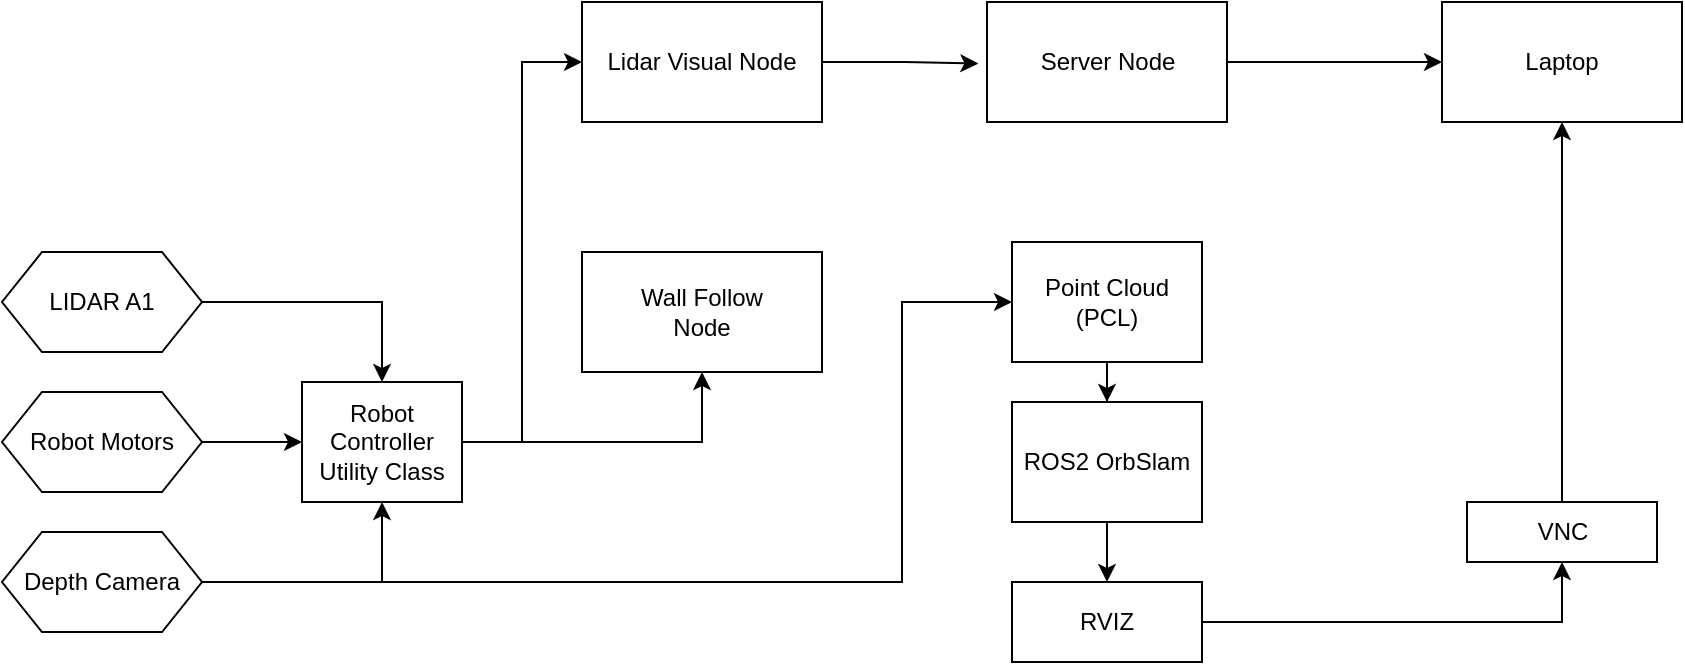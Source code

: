 <mxfile version="24.2.3" type="device">
  <diagram name="Page-1" id="qT99qTNGcbUvomSjKzon">
    <mxGraphModel dx="1890" dy="612" grid="1" gridSize="10" guides="1" tooltips="1" connect="1" arrows="1" fold="1" page="1" pageScale="1" pageWidth="850" pageHeight="1100" math="0" shadow="0">
      <root>
        <mxCell id="0" />
        <mxCell id="1" parent="0" />
        <mxCell id="M5aTHsKsc4Ro3k5n9whw-1" value="Wall Follow&lt;div&gt;Node&lt;/div&gt;" style="rounded=0;whiteSpace=wrap;html=1;" vertex="1" parent="1">
          <mxGeometry x="90" y="425" width="120" height="60" as="geometry" />
        </mxCell>
        <mxCell id="M5aTHsKsc4Ro3k5n9whw-12" style="edgeStyle=orthogonalEdgeStyle;rounded=0;orthogonalLoop=1;jettySize=auto;html=1;entryX=0;entryY=0.5;entryDx=0;entryDy=0;" edge="1" parent="1" source="M5aTHsKsc4Ro3k5n9whw-2" target="M5aTHsKsc4Ro3k5n9whw-4">
          <mxGeometry relative="1" as="geometry" />
        </mxCell>
        <mxCell id="M5aTHsKsc4Ro3k5n9whw-2" value="Server Node" style="rounded=0;whiteSpace=wrap;html=1;" vertex="1" parent="1">
          <mxGeometry x="292.5" y="300" width="120" height="60" as="geometry" />
        </mxCell>
        <mxCell id="M5aTHsKsc4Ro3k5n9whw-3" value="Lidar Visual Node" style="rounded=0;whiteSpace=wrap;html=1;" vertex="1" parent="1">
          <mxGeometry x="90" y="300" width="120" height="60" as="geometry" />
        </mxCell>
        <mxCell id="M5aTHsKsc4Ro3k5n9whw-4" value="Laptop" style="rounded=0;whiteSpace=wrap;html=1;" vertex="1" parent="1">
          <mxGeometry x="520" y="300" width="120" height="60" as="geometry" />
        </mxCell>
        <mxCell id="M5aTHsKsc4Ro3k5n9whw-25" style="edgeStyle=orthogonalEdgeStyle;rounded=0;orthogonalLoop=1;jettySize=auto;html=1;entryX=0.5;entryY=0;entryDx=0;entryDy=0;" edge="1" parent="1" source="M5aTHsKsc4Ro3k5n9whw-5" target="M5aTHsKsc4Ro3k5n9whw-21">
          <mxGeometry relative="1" as="geometry" />
        </mxCell>
        <mxCell id="M5aTHsKsc4Ro3k5n9whw-5" value="Point Cloud (PCL)" style="rounded=0;whiteSpace=wrap;html=1;" vertex="1" parent="1">
          <mxGeometry x="305" y="420" width="95" height="60" as="geometry" />
        </mxCell>
        <mxCell id="M5aTHsKsc4Ro3k5n9whw-30" style="edgeStyle=orthogonalEdgeStyle;rounded=0;orthogonalLoop=1;jettySize=auto;html=1;entryX=0;entryY=0.5;entryDx=0;entryDy=0;" edge="1" parent="1" source="M5aTHsKsc4Ro3k5n9whw-6" target="M5aTHsKsc4Ro3k5n9whw-28">
          <mxGeometry relative="1" as="geometry" />
        </mxCell>
        <mxCell id="M5aTHsKsc4Ro3k5n9whw-6" value="Robot Motors" style="shape=hexagon;perimeter=hexagonPerimeter2;whiteSpace=wrap;html=1;fixedSize=1;" vertex="1" parent="1">
          <mxGeometry x="-200" y="495" width="100" height="50" as="geometry" />
        </mxCell>
        <mxCell id="M5aTHsKsc4Ro3k5n9whw-29" style="edgeStyle=orthogonalEdgeStyle;rounded=0;orthogonalLoop=1;jettySize=auto;html=1;" edge="1" parent="1" source="M5aTHsKsc4Ro3k5n9whw-8" target="M5aTHsKsc4Ro3k5n9whw-28">
          <mxGeometry relative="1" as="geometry" />
        </mxCell>
        <mxCell id="M5aTHsKsc4Ro3k5n9whw-8" value="LIDAR A1" style="shape=hexagon;perimeter=hexagonPerimeter2;whiteSpace=wrap;html=1;fixedSize=1;" vertex="1" parent="1">
          <mxGeometry x="-200" y="425" width="100" height="50" as="geometry" />
        </mxCell>
        <mxCell id="M5aTHsKsc4Ro3k5n9whw-11" style="edgeStyle=orthogonalEdgeStyle;rounded=0;orthogonalLoop=1;jettySize=auto;html=1;entryX=-0.036;entryY=0.513;entryDx=0;entryDy=0;entryPerimeter=0;" edge="1" parent="1" source="M5aTHsKsc4Ro3k5n9whw-3" target="M5aTHsKsc4Ro3k5n9whw-2">
          <mxGeometry relative="1" as="geometry" />
        </mxCell>
        <mxCell id="M5aTHsKsc4Ro3k5n9whw-17" style="edgeStyle=orthogonalEdgeStyle;rounded=0;orthogonalLoop=1;jettySize=auto;html=1;entryX=0.5;entryY=1;entryDx=0;entryDy=0;" edge="1" parent="1" source="M5aTHsKsc4Ro3k5n9whw-13" target="M5aTHsKsc4Ro3k5n9whw-4">
          <mxGeometry relative="1" as="geometry" />
        </mxCell>
        <mxCell id="M5aTHsKsc4Ro3k5n9whw-13" value="VNC" style="rounded=0;whiteSpace=wrap;html=1;" vertex="1" parent="1">
          <mxGeometry x="532.5" y="550" width="95" height="30" as="geometry" />
        </mxCell>
        <mxCell id="M5aTHsKsc4Ro3k5n9whw-31" style="edgeStyle=orthogonalEdgeStyle;rounded=0;orthogonalLoop=1;jettySize=auto;html=1;entryX=0.5;entryY=1;entryDx=0;entryDy=0;" edge="1" parent="1" source="M5aTHsKsc4Ro3k5n9whw-18" target="M5aTHsKsc4Ro3k5n9whw-28">
          <mxGeometry relative="1" as="geometry" />
        </mxCell>
        <mxCell id="M5aTHsKsc4Ro3k5n9whw-36" style="edgeStyle=orthogonalEdgeStyle;rounded=0;orthogonalLoop=1;jettySize=auto;html=1;entryX=0;entryY=0.5;entryDx=0;entryDy=0;" edge="1" parent="1" source="M5aTHsKsc4Ro3k5n9whw-18" target="M5aTHsKsc4Ro3k5n9whw-5">
          <mxGeometry relative="1" as="geometry">
            <Array as="points">
              <mxPoint x="250" y="590" />
              <mxPoint x="250" y="450" />
            </Array>
          </mxGeometry>
        </mxCell>
        <mxCell id="M5aTHsKsc4Ro3k5n9whw-18" value="Depth Camera" style="shape=hexagon;perimeter=hexagonPerimeter2;whiteSpace=wrap;html=1;fixedSize=1;" vertex="1" parent="1">
          <mxGeometry x="-200" y="565" width="100" height="50" as="geometry" />
        </mxCell>
        <mxCell id="M5aTHsKsc4Ro3k5n9whw-24" style="edgeStyle=orthogonalEdgeStyle;rounded=0;orthogonalLoop=1;jettySize=auto;html=1;entryX=0.5;entryY=0;entryDx=0;entryDy=0;" edge="1" parent="1" source="M5aTHsKsc4Ro3k5n9whw-21" target="M5aTHsKsc4Ro3k5n9whw-22">
          <mxGeometry relative="1" as="geometry" />
        </mxCell>
        <mxCell id="M5aTHsKsc4Ro3k5n9whw-21" value="ROS2 OrbSlam" style="rounded=0;whiteSpace=wrap;html=1;" vertex="1" parent="1">
          <mxGeometry x="305" y="500" width="95" height="60" as="geometry" />
        </mxCell>
        <mxCell id="M5aTHsKsc4Ro3k5n9whw-26" style="edgeStyle=orthogonalEdgeStyle;rounded=0;orthogonalLoop=1;jettySize=auto;html=1;entryX=0.5;entryY=1;entryDx=0;entryDy=0;" edge="1" parent="1" source="M5aTHsKsc4Ro3k5n9whw-22" target="M5aTHsKsc4Ro3k5n9whw-13">
          <mxGeometry relative="1" as="geometry" />
        </mxCell>
        <mxCell id="M5aTHsKsc4Ro3k5n9whw-22" value="RVIZ" style="rounded=0;whiteSpace=wrap;html=1;" vertex="1" parent="1">
          <mxGeometry x="305" y="590" width="95" height="40" as="geometry" />
        </mxCell>
        <mxCell id="M5aTHsKsc4Ro3k5n9whw-32" style="edgeStyle=orthogonalEdgeStyle;rounded=0;orthogonalLoop=1;jettySize=auto;html=1;" edge="1" parent="1" source="M5aTHsKsc4Ro3k5n9whw-28" target="M5aTHsKsc4Ro3k5n9whw-1">
          <mxGeometry relative="1" as="geometry" />
        </mxCell>
        <mxCell id="M5aTHsKsc4Ro3k5n9whw-33" style="edgeStyle=orthogonalEdgeStyle;rounded=0;orthogonalLoop=1;jettySize=auto;html=1;entryX=0;entryY=0.5;entryDx=0;entryDy=0;" edge="1" parent="1" source="M5aTHsKsc4Ro3k5n9whw-28" target="M5aTHsKsc4Ro3k5n9whw-3">
          <mxGeometry relative="1" as="geometry" />
        </mxCell>
        <mxCell id="M5aTHsKsc4Ro3k5n9whw-28" value="Robot Controller Utility Class" style="rounded=0;whiteSpace=wrap;html=1;" vertex="1" parent="1">
          <mxGeometry x="-50" y="490" width="80" height="60" as="geometry" />
        </mxCell>
      </root>
    </mxGraphModel>
  </diagram>
</mxfile>
